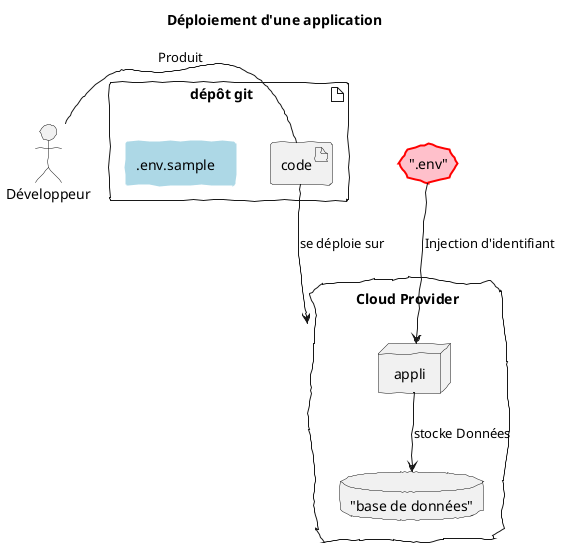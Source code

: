@startuml
skinparam handwritten true
title Déploiement d'une application


actor Développeur

artifact "dépôt git    " {
artifact code
artifact ".env.sample" #lightblue;line:lightblue;line.bold;text:black
'".env.sample" -d-> code : "dev Local"
}

storage c #pink;line:red;line.bold;text:black [
".env"
]

cloud "Cloud Provider"  {
database bdd [
"base de données"
]
node appli

appli -d-> bdd : stocke Données
}

Développeur - code : Produit

code -d-> "Cloud Provider" : se déploie sur
c -d-> appli : Injection d'identifiant

@enduml
